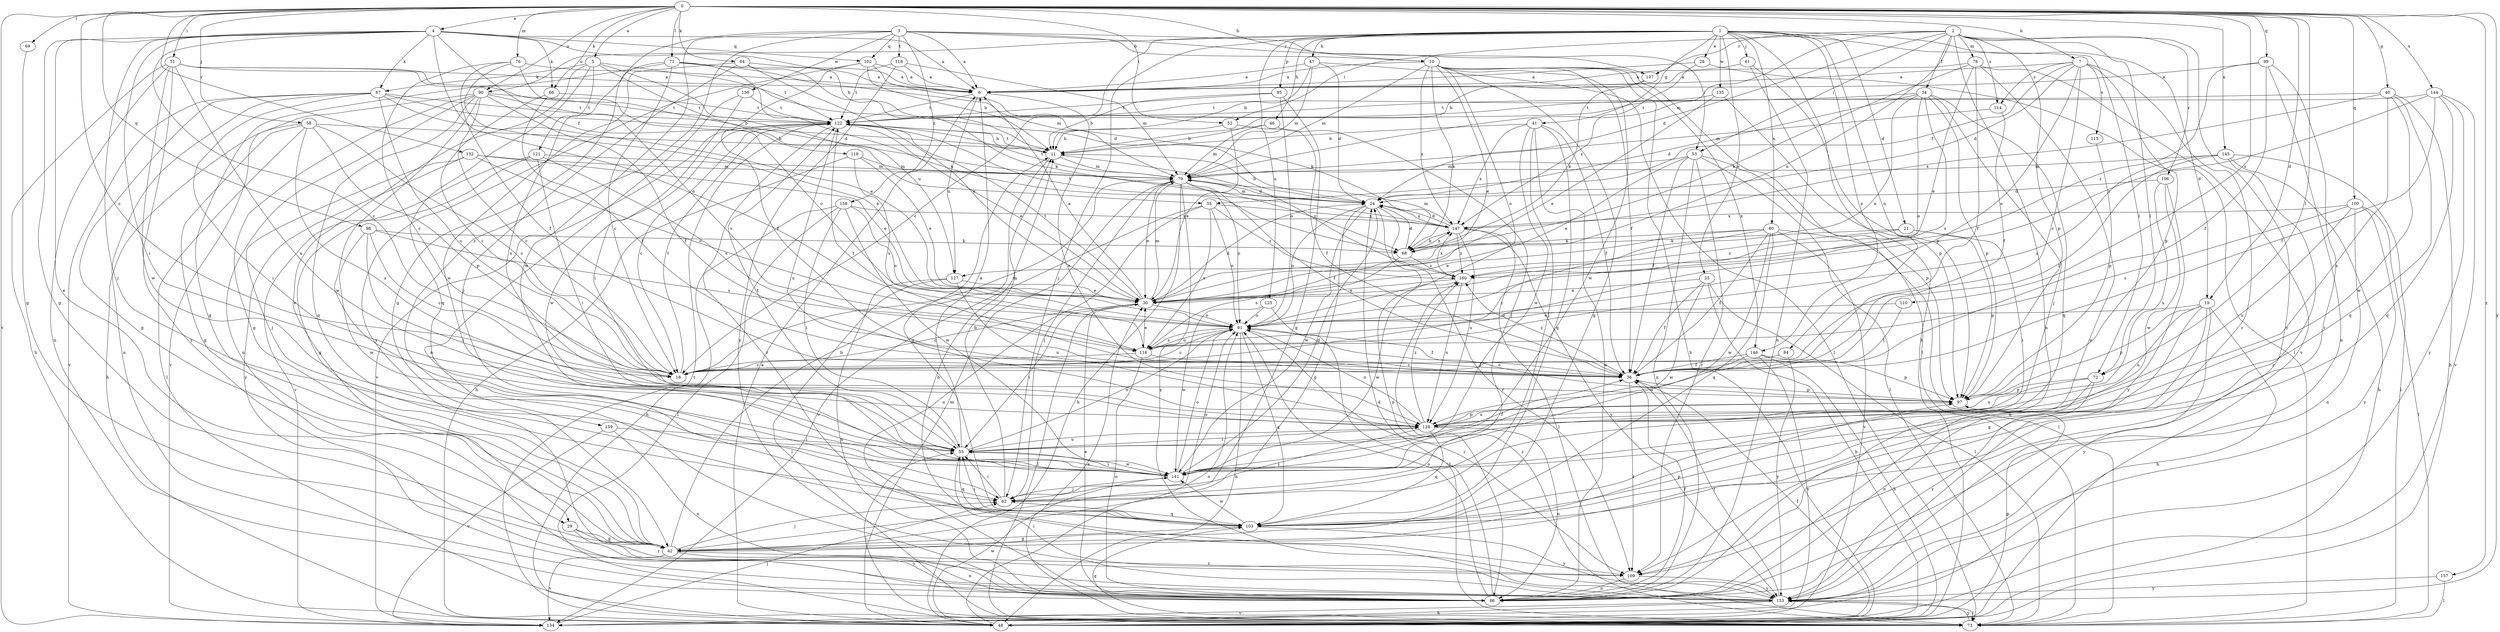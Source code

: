 strict digraph  {
0;
1;
2;
3;
4;
5;
6;
7;
10;
11;
18;
19;
21;
24;
25;
28;
29;
30;
34;
35;
36;
40;
41;
42;
46;
47;
48;
51;
52;
53;
55;
58;
61;
62;
64;
66;
67;
68;
69;
71;
72;
73;
76;
78;
79;
80;
84;
86;
90;
91;
95;
97;
98;
99;
100;
102;
103;
106;
107;
109;
110;
114;
115;
116;
118;
119;
121;
122;
125;
127;
128;
132;
134;
135;
136;
141;
144;
145;
146;
147;
153;
157;
158;
159;
160;
0 -> 4  [label=a];
0 -> 5  [label=a];
0 -> 7  [label=b];
0 -> 10  [label=b];
0 -> 18  [label=c];
0 -> 19  [label=d];
0 -> 40  [label=g];
0 -> 51  [label=i];
0 -> 52  [label=i];
0 -> 58  [label=j];
0 -> 64  [label=k];
0 -> 66  [label=k];
0 -> 69  [label=l];
0 -> 71  [label=l];
0 -> 72  [label=l];
0 -> 76  [label=m];
0 -> 90  [label=o];
0 -> 98  [label=q];
0 -> 99  [label=q];
0 -> 100  [label=q];
0 -> 110  [label=s];
0 -> 132  [label=v];
0 -> 134  [label=v];
0 -> 144  [label=x];
0 -> 145  [label=x];
0 -> 153  [label=y];
0 -> 157  [label=z];
1 -> 18  [label=c];
1 -> 19  [label=d];
1 -> 21  [label=d];
1 -> 25  [label=e];
1 -> 28  [label=e];
1 -> 41  [label=g];
1 -> 46  [label=h];
1 -> 47  [label=h];
1 -> 48  [label=h];
1 -> 61  [label=j];
1 -> 62  [label=j];
1 -> 72  [label=l];
1 -> 80  [label=n];
1 -> 84  [label=n];
1 -> 90  [label=o];
1 -> 95  [label=p];
1 -> 125  [label=u];
1 -> 135  [label=w];
1 -> 146  [label=x];
2 -> 24  [label=d];
2 -> 34  [label=f];
2 -> 52  [label=i];
2 -> 53  [label=i];
2 -> 72  [label=l];
2 -> 78  [label=m];
2 -> 79  [label=m];
2 -> 86  [label=n];
2 -> 97  [label=p];
2 -> 106  [label=r];
2 -> 107  [label=r];
2 -> 114  [label=s];
2 -> 127  [label=u];
2 -> 153  [label=y];
3 -> 6  [label=a];
3 -> 10  [label=b];
3 -> 42  [label=g];
3 -> 53  [label=i];
3 -> 102  [label=q];
3 -> 107  [label=r];
3 -> 118  [label=t];
3 -> 136  [label=w];
3 -> 141  [label=w];
3 -> 158  [label=z];
3 -> 159  [label=z];
4 -> 6  [label=a];
4 -> 11  [label=b];
4 -> 18  [label=c];
4 -> 29  [label=e];
4 -> 35  [label=f];
4 -> 42  [label=g];
4 -> 55  [label=i];
4 -> 62  [label=j];
4 -> 66  [label=k];
4 -> 67  [label=k];
4 -> 91  [label=o];
4 -> 102  [label=q];
5 -> 29  [label=e];
5 -> 67  [label=k];
5 -> 103  [label=q];
5 -> 119  [label=t];
5 -> 121  [label=t];
5 -> 122  [label=t];
5 -> 127  [label=u];
6 -> 122  [label=t];
6 -> 127  [label=u];
6 -> 128  [label=u];
7 -> 6  [label=a];
7 -> 18  [label=c];
7 -> 24  [label=d];
7 -> 35  [label=f];
7 -> 91  [label=o];
7 -> 97  [label=p];
7 -> 109  [label=r];
7 -> 114  [label=s];
7 -> 115  [label=s];
10 -> 6  [label=a];
10 -> 30  [label=e];
10 -> 36  [label=f];
10 -> 42  [label=g];
10 -> 48  [label=h];
10 -> 68  [label=k];
10 -> 73  [label=l];
10 -> 79  [label=m];
10 -> 91  [label=o];
10 -> 141  [label=w];
10 -> 146  [label=x];
10 -> 147  [label=x];
11 -> 79  [label=m];
11 -> 103  [label=q];
11 -> 122  [label=t];
11 -> 160  [label=z];
18 -> 79  [label=m];
18 -> 122  [label=t];
19 -> 42  [label=g];
19 -> 48  [label=h];
19 -> 91  [label=o];
19 -> 97  [label=p];
19 -> 103  [label=q];
19 -> 128  [label=u];
19 -> 153  [label=y];
21 -> 55  [label=i];
21 -> 68  [label=k];
21 -> 97  [label=p];
21 -> 160  [label=z];
24 -> 11  [label=b];
24 -> 42  [label=g];
24 -> 79  [label=m];
24 -> 86  [label=n];
24 -> 91  [label=o];
24 -> 109  [label=r];
24 -> 141  [label=w];
24 -> 147  [label=x];
25 -> 30  [label=e];
25 -> 36  [label=f];
25 -> 48  [label=h];
25 -> 73  [label=l];
25 -> 141  [label=w];
28 -> 6  [label=a];
28 -> 73  [label=l];
28 -> 147  [label=x];
29 -> 42  [label=g];
29 -> 109  [label=r];
29 -> 153  [label=y];
30 -> 6  [label=a];
30 -> 18  [label=c];
30 -> 24  [label=d];
30 -> 55  [label=i];
30 -> 73  [label=l];
30 -> 79  [label=m];
30 -> 91  [label=o];
30 -> 122  [label=t];
34 -> 24  [label=d];
34 -> 30  [label=e];
34 -> 62  [label=j];
34 -> 91  [label=o];
34 -> 97  [label=p];
34 -> 103  [label=q];
34 -> 116  [label=s];
34 -> 122  [label=t];
35 -> 86  [label=n];
35 -> 91  [label=o];
35 -> 116  [label=s];
35 -> 134  [label=v];
35 -> 147  [label=x];
35 -> 160  [label=z];
36 -> 97  [label=p];
36 -> 109  [label=r];
36 -> 122  [label=t];
36 -> 160  [label=z];
40 -> 48  [label=h];
40 -> 103  [label=q];
40 -> 122  [label=t];
40 -> 128  [label=u];
40 -> 141  [label=w];
40 -> 147  [label=x];
41 -> 11  [label=b];
41 -> 36  [label=f];
41 -> 62  [label=j];
41 -> 86  [label=n];
41 -> 103  [label=q];
41 -> 141  [label=w];
41 -> 147  [label=x];
42 -> 11  [label=b];
42 -> 62  [label=j];
42 -> 86  [label=n];
42 -> 97  [label=p];
42 -> 109  [label=r];
42 -> 134  [label=v];
46 -> 11  [label=b];
46 -> 62  [label=j];
46 -> 79  [label=m];
47 -> 6  [label=a];
47 -> 11  [label=b];
47 -> 24  [label=d];
47 -> 73  [label=l];
47 -> 79  [label=m];
48 -> 6  [label=a];
48 -> 36  [label=f];
48 -> 79  [label=m];
48 -> 91  [label=o];
48 -> 97  [label=p];
48 -> 122  [label=t];
48 -> 141  [label=w];
51 -> 6  [label=a];
51 -> 24  [label=d];
51 -> 48  [label=h];
51 -> 86  [label=n];
51 -> 91  [label=o];
51 -> 128  [label=u];
51 -> 141  [label=w];
51 -> 153  [label=y];
52 -> 11  [label=b];
52 -> 30  [label=e];
52 -> 36  [label=f];
53 -> 30  [label=e];
53 -> 36  [label=f];
53 -> 73  [label=l];
53 -> 79  [label=m];
53 -> 86  [label=n];
53 -> 97  [label=p];
53 -> 109  [label=r];
55 -> 6  [label=a];
55 -> 36  [label=f];
55 -> 91  [label=o];
55 -> 103  [label=q];
55 -> 122  [label=t];
55 -> 128  [label=u];
55 -> 141  [label=w];
58 -> 11  [label=b];
58 -> 18  [label=c];
58 -> 42  [label=g];
58 -> 48  [label=h];
58 -> 73  [label=l];
58 -> 97  [label=p];
58 -> 128  [label=u];
61 -> 6  [label=a];
61 -> 86  [label=n];
61 -> 97  [label=p];
62 -> 11  [label=b];
62 -> 55  [label=i];
62 -> 91  [label=o];
62 -> 103  [label=q];
64 -> 6  [label=a];
64 -> 30  [label=e];
64 -> 62  [label=j];
64 -> 68  [label=k];
64 -> 141  [label=w];
66 -> 18  [label=c];
66 -> 36  [label=f];
66 -> 122  [label=t];
67 -> 11  [label=b];
67 -> 18  [label=c];
67 -> 30  [label=e];
67 -> 42  [label=g];
67 -> 55  [label=i];
67 -> 86  [label=n];
67 -> 122  [label=t];
67 -> 134  [label=v];
68 -> 24  [label=d];
68 -> 116  [label=s];
68 -> 147  [label=x];
68 -> 160  [label=z];
69 -> 42  [label=g];
71 -> 6  [label=a];
71 -> 18  [label=c];
71 -> 42  [label=g];
71 -> 68  [label=k];
71 -> 79  [label=m];
71 -> 128  [label=u];
72 -> 86  [label=n];
72 -> 97  [label=p];
72 -> 128  [label=u];
72 -> 153  [label=y];
73 -> 30  [label=e];
73 -> 55  [label=i];
73 -> 103  [label=q];
73 -> 153  [label=y];
73 -> 160  [label=z];
76 -> 6  [label=a];
76 -> 18  [label=c];
76 -> 24  [label=d];
76 -> 30  [label=e];
76 -> 36  [label=f];
78 -> 6  [label=a];
78 -> 30  [label=e];
78 -> 36  [label=f];
78 -> 68  [label=k];
78 -> 86  [label=n];
78 -> 134  [label=v];
79 -> 24  [label=d];
79 -> 30  [label=e];
79 -> 36  [label=f];
79 -> 48  [label=h];
79 -> 62  [label=j];
79 -> 91  [label=o];
79 -> 122  [label=t];
79 -> 153  [label=y];
80 -> 18  [label=c];
80 -> 30  [label=e];
80 -> 36  [label=f];
80 -> 68  [label=k];
80 -> 73  [label=l];
80 -> 103  [label=q];
80 -> 134  [label=v];
80 -> 141  [label=w];
84 -> 18  [label=c];
84 -> 153  [label=y];
86 -> 24  [label=d];
86 -> 30  [label=e];
86 -> 36  [label=f];
86 -> 91  [label=o];
90 -> 18  [label=c];
90 -> 36  [label=f];
90 -> 42  [label=g];
90 -> 86  [label=n];
90 -> 103  [label=q];
90 -> 116  [label=s];
90 -> 122  [label=t];
90 -> 134  [label=v];
90 -> 141  [label=w];
91 -> 18  [label=c];
91 -> 36  [label=f];
91 -> 48  [label=h];
91 -> 103  [label=q];
91 -> 109  [label=r];
91 -> 116  [label=s];
95 -> 11  [label=b];
95 -> 42  [label=g];
95 -> 91  [label=o];
95 -> 122  [label=t];
97 -> 91  [label=o];
97 -> 128  [label=u];
98 -> 18  [label=c];
98 -> 55  [label=i];
98 -> 68  [label=k];
98 -> 116  [label=s];
98 -> 141  [label=w];
99 -> 6  [label=a];
99 -> 36  [label=f];
99 -> 86  [label=n];
99 -> 109  [label=r];
99 -> 160  [label=z];
100 -> 73  [label=l];
100 -> 86  [label=n];
100 -> 116  [label=s];
100 -> 128  [label=u];
100 -> 147  [label=x];
100 -> 153  [label=y];
102 -> 6  [label=a];
102 -> 11  [label=b];
102 -> 36  [label=f];
102 -> 68  [label=k];
102 -> 153  [label=y];
103 -> 42  [label=g];
103 -> 55  [label=i];
103 -> 141  [label=w];
103 -> 153  [label=y];
106 -> 24  [label=d];
106 -> 128  [label=u];
106 -> 141  [label=w];
106 -> 153  [label=y];
107 -> 11  [label=b];
107 -> 68  [label=k];
109 -> 86  [label=n];
109 -> 153  [label=y];
110 -> 36  [label=f];
110 -> 91  [label=o];
114 -> 36  [label=f];
114 -> 79  [label=m];
115 -> 97  [label=p];
116 -> 18  [label=c];
116 -> 30  [label=e];
116 -> 36  [label=f];
116 -> 86  [label=n];
116 -> 91  [label=o];
118 -> 6  [label=a];
118 -> 79  [label=m];
118 -> 122  [label=t];
118 -> 153  [label=y];
119 -> 30  [label=e];
119 -> 48  [label=h];
119 -> 79  [label=m];
119 -> 116  [label=s];
121 -> 42  [label=g];
121 -> 55  [label=i];
121 -> 79  [label=m];
121 -> 116  [label=s];
121 -> 134  [label=v];
122 -> 11  [label=b];
122 -> 18  [label=c];
122 -> 30  [label=e];
122 -> 109  [label=r];
122 -> 128  [label=u];
122 -> 134  [label=v];
122 -> 141  [label=w];
125 -> 73  [label=l];
125 -> 91  [label=o];
125 -> 141  [label=w];
127 -> 30  [label=e];
127 -> 73  [label=l];
127 -> 86  [label=n];
127 -> 128  [label=u];
128 -> 55  [label=i];
128 -> 62  [label=j];
128 -> 86  [label=n];
128 -> 91  [label=o];
128 -> 97  [label=p];
128 -> 103  [label=q];
128 -> 160  [label=z];
132 -> 30  [label=e];
132 -> 62  [label=j];
132 -> 79  [label=m];
132 -> 91  [label=o];
132 -> 153  [label=y];
134 -> 62  [label=j];
135 -> 30  [label=e];
135 -> 97  [label=p];
135 -> 122  [label=t];
136 -> 55  [label=i];
136 -> 86  [label=n];
136 -> 122  [label=t];
141 -> 24  [label=d];
141 -> 55  [label=i];
141 -> 62  [label=j];
141 -> 91  [label=o];
144 -> 36  [label=f];
144 -> 103  [label=q];
144 -> 122  [label=t];
144 -> 134  [label=v];
144 -> 153  [label=y];
144 -> 160  [label=z];
145 -> 36  [label=f];
145 -> 48  [label=h];
145 -> 73  [label=l];
145 -> 79  [label=m];
145 -> 109  [label=r];
145 -> 116  [label=s];
146 -> 36  [label=f];
146 -> 48  [label=h];
146 -> 97  [label=p];
146 -> 128  [label=u];
146 -> 134  [label=v];
147 -> 24  [label=d];
147 -> 68  [label=k];
147 -> 73  [label=l];
147 -> 79  [label=m];
147 -> 122  [label=t];
147 -> 128  [label=u];
147 -> 153  [label=y];
147 -> 160  [label=z];
153 -> 11  [label=b];
153 -> 36  [label=f];
153 -> 48  [label=h];
153 -> 55  [label=i];
153 -> 73  [label=l];
153 -> 134  [label=v];
157 -> 73  [label=l];
157 -> 153  [label=y];
158 -> 48  [label=h];
158 -> 55  [label=i];
158 -> 73  [label=l];
158 -> 91  [label=o];
158 -> 141  [label=w];
158 -> 147  [label=x];
159 -> 55  [label=i];
159 -> 86  [label=n];
159 -> 134  [label=v];
160 -> 30  [label=e];
160 -> 128  [label=u];
160 -> 141  [label=w];
160 -> 147  [label=x];
}
